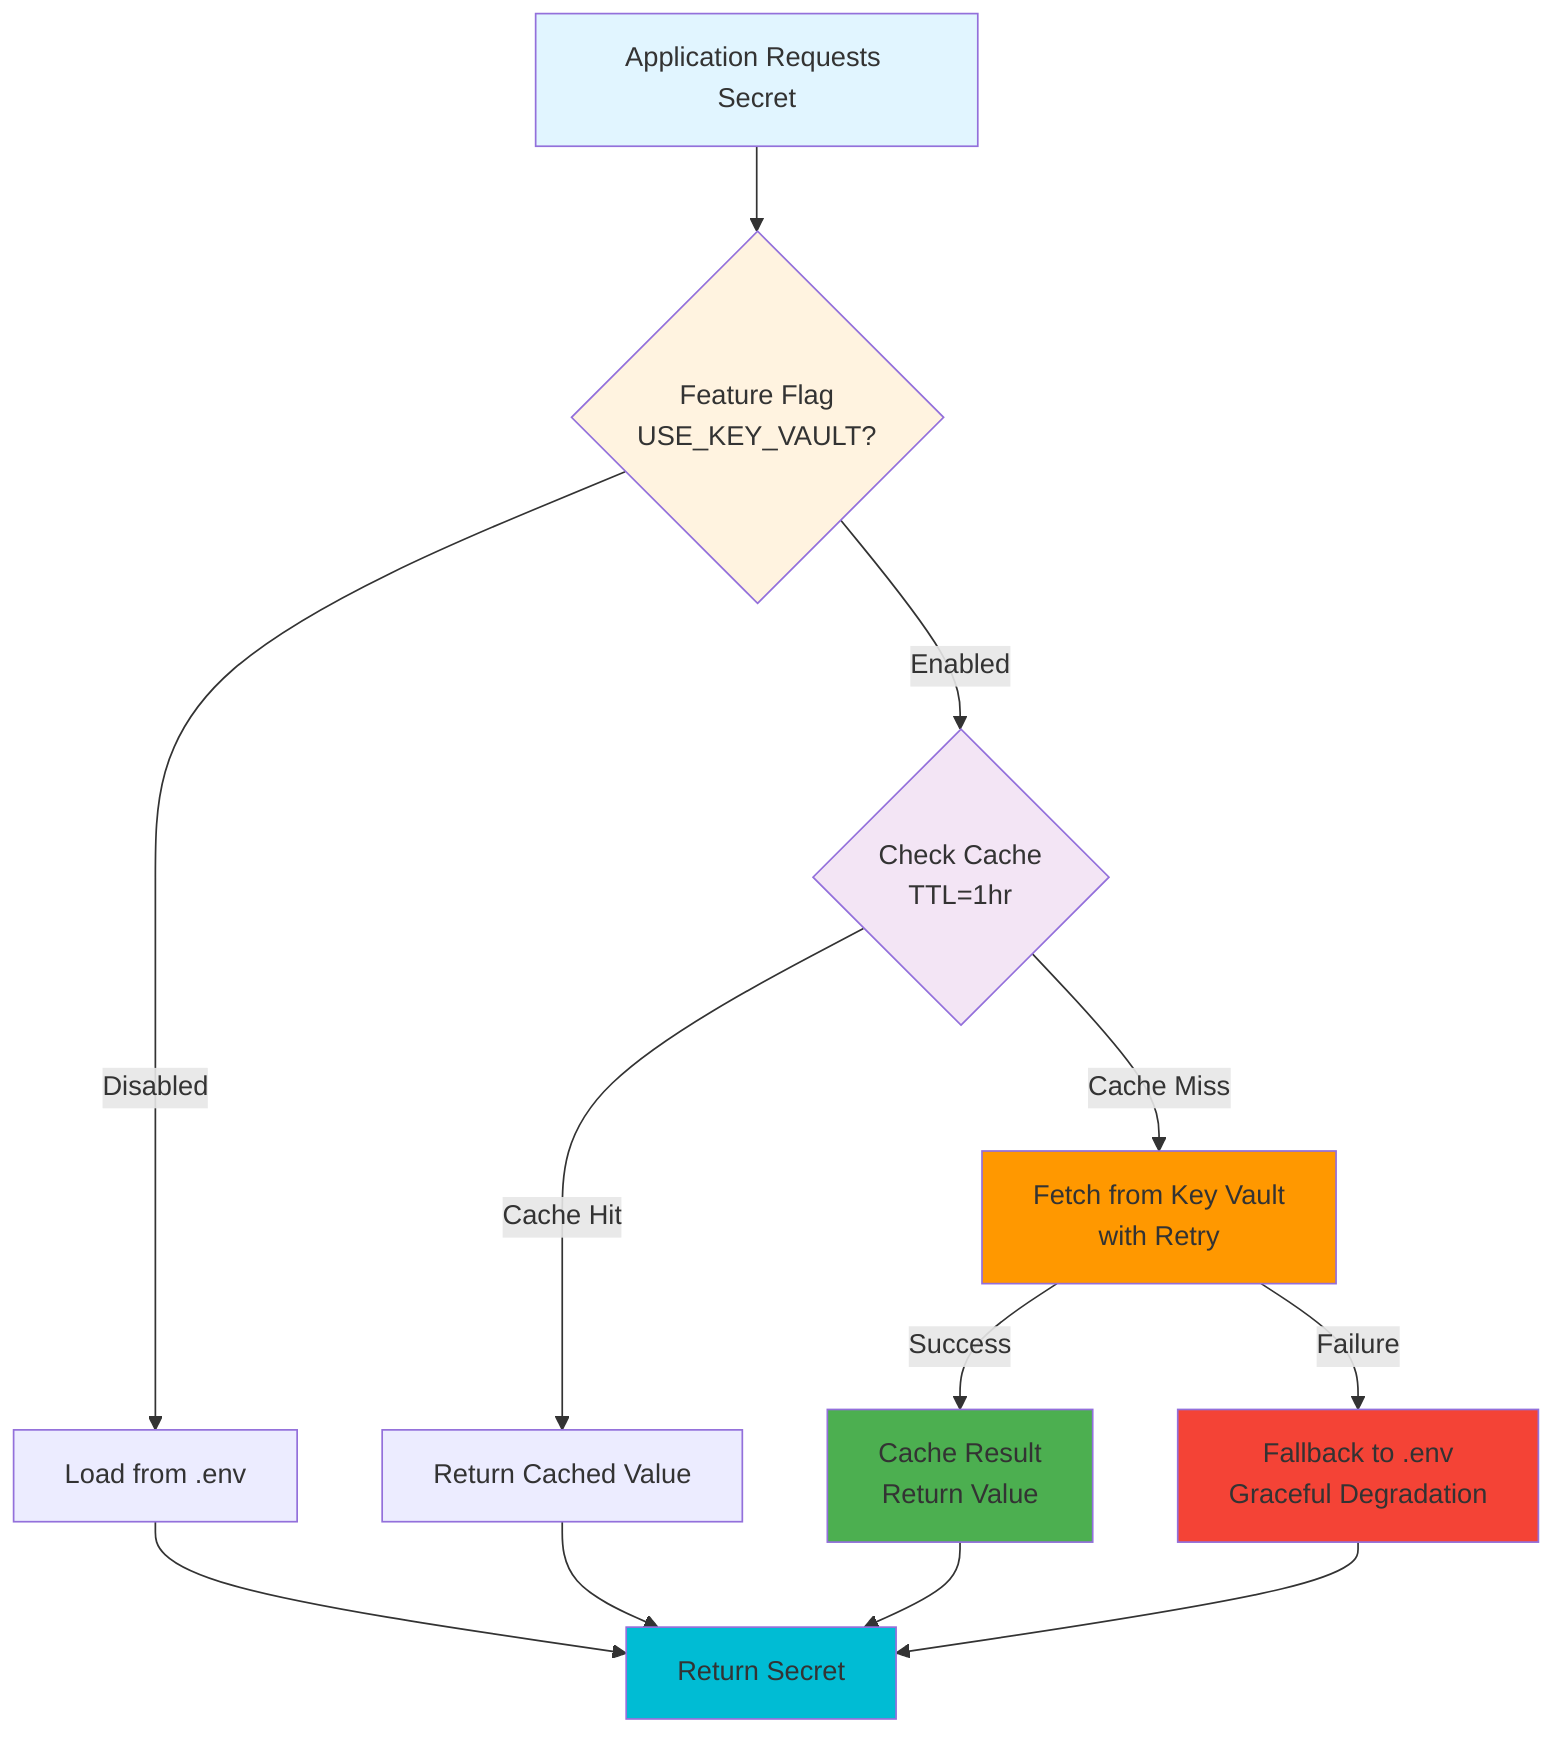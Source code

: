 flowchart TD
    A[Application Requests Secret] --> B{Feature Flag<br/>USE_KEY_VAULT?}
    
    B -->|Enabled| C{Check Cache<br/>TTL=1hr}
    B -->|Disabled| D[Load from .env]
    
    C -->|Cache Hit| E[Return Cached Value]
    C -->|Cache Miss| F[Fetch from Key Vault<br/>with Retry]
    
    F -->|Success| G[Cache Result<br/>Return Value]
    F -->|Failure| H[Fallback to .env<br/>Graceful Degradation]
    
    D --> I[Return Secret]
    E --> I
    G --> I
    H --> I
    
    style A fill:#e1f5ff
    style B fill:#fff3e0
    style C fill:#f3e5f5
    style F fill:#ff9800
    style G fill:#4caf50
    style H fill:#f44336
    style I fill:#00bcd4